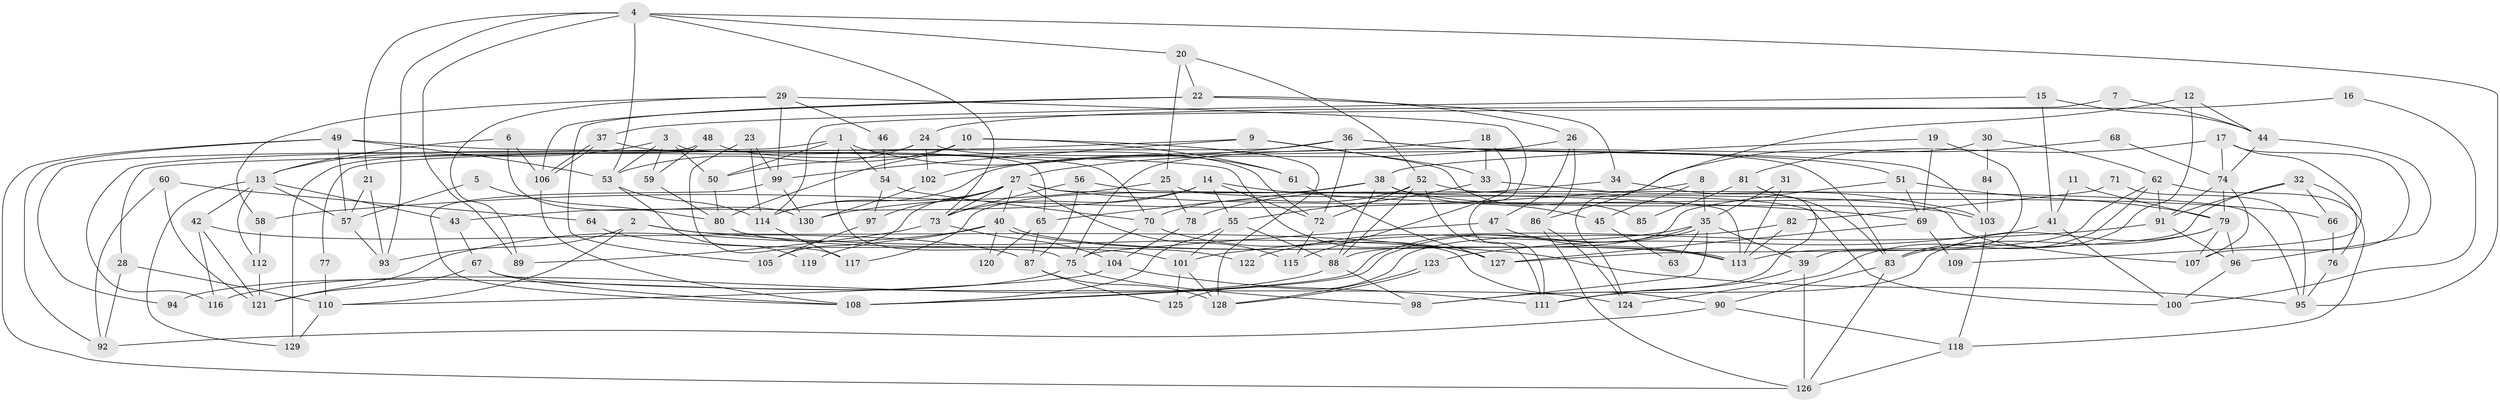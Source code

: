 // Generated by graph-tools (version 1.1) at 2025/50/03/09/25 03:50:11]
// undirected, 130 vertices, 260 edges
graph export_dot {
graph [start="1"]
  node [color=gray90,style=filled];
  1;
  2;
  3;
  4;
  5;
  6;
  7;
  8;
  9;
  10;
  11;
  12;
  13;
  14;
  15;
  16;
  17;
  18;
  19;
  20;
  21;
  22;
  23;
  24;
  25;
  26;
  27;
  28;
  29;
  30;
  31;
  32;
  33;
  34;
  35;
  36;
  37;
  38;
  39;
  40;
  41;
  42;
  43;
  44;
  45;
  46;
  47;
  48;
  49;
  50;
  51;
  52;
  53;
  54;
  55;
  56;
  57;
  58;
  59;
  60;
  61;
  62;
  63;
  64;
  65;
  66;
  67;
  68;
  69;
  70;
  71;
  72;
  73;
  74;
  75;
  76;
  77;
  78;
  79;
  80;
  81;
  82;
  83;
  84;
  85;
  86;
  87;
  88;
  89;
  90;
  91;
  92;
  93;
  94;
  95;
  96;
  97;
  98;
  99;
  100;
  101;
  102;
  103;
  104;
  105;
  106;
  107;
  108;
  109;
  110;
  111;
  112;
  113;
  114;
  115;
  116;
  117;
  118;
  119;
  120;
  121;
  122;
  123;
  124;
  125;
  126;
  127;
  128;
  129;
  130;
  1 -- 75;
  1 -- 50;
  1 -- 54;
  1 -- 61;
  1 -- 116;
  2 -- 110;
  2 -- 93;
  2 -- 90;
  2 -- 95;
  3 -- 13;
  3 -- 65;
  3 -- 50;
  3 -- 53;
  3 -- 59;
  4 -- 95;
  4 -- 53;
  4 -- 20;
  4 -- 21;
  4 -- 73;
  4 -- 89;
  4 -- 93;
  5 -- 57;
  5 -- 80;
  6 -- 13;
  6 -- 130;
  6 -- 106;
  7 -- 114;
  7 -- 44;
  8 -- 58;
  8 -- 35;
  8 -- 45;
  9 -- 99;
  9 -- 28;
  9 -- 33;
  9 -- 85;
  10 -- 53;
  10 -- 128;
  10 -- 61;
  10 -- 80;
  11 -- 79;
  11 -- 41;
  12 -- 124;
  12 -- 83;
  12 -- 44;
  13 -- 43;
  13 -- 42;
  13 -- 57;
  13 -- 112;
  13 -- 129;
  14 -- 72;
  14 -- 55;
  14 -- 43;
  14 -- 69;
  14 -- 73;
  15 -- 44;
  15 -- 37;
  15 -- 41;
  16 -- 100;
  16 -- 24;
  17 -- 107;
  17 -- 74;
  17 -- 81;
  17 -- 109;
  18 -- 114;
  18 -- 33;
  18 -- 115;
  19 -- 39;
  19 -- 69;
  19 -- 38;
  20 -- 22;
  20 -- 25;
  20 -- 52;
  21 -- 93;
  21 -- 57;
  22 -- 26;
  22 -- 106;
  22 -- 34;
  22 -- 105;
  23 -- 114;
  23 -- 99;
  23 -- 117;
  24 -- 83;
  24 -- 102;
  24 -- 50;
  24 -- 129;
  25 -- 78;
  25 -- 100;
  25 -- 130;
  26 -- 47;
  26 -- 27;
  26 -- 86;
  27 -- 73;
  27 -- 115;
  27 -- 40;
  27 -- 66;
  27 -- 95;
  27 -- 97;
  27 -- 105;
  27 -- 114;
  28 -- 110;
  28 -- 92;
  29 -- 89;
  29 -- 111;
  29 -- 46;
  29 -- 58;
  29 -- 99;
  30 -- 75;
  30 -- 62;
  30 -- 84;
  31 -- 35;
  31 -- 113;
  32 -- 66;
  32 -- 127;
  32 -- 76;
  32 -- 91;
  33 -- 55;
  33 -- 103;
  34 -- 83;
  34 -- 78;
  35 -- 39;
  35 -- 108;
  35 -- 108;
  35 -- 63;
  35 -- 98;
  35 -- 122;
  36 -- 51;
  36 -- 103;
  36 -- 72;
  36 -- 77;
  36 -- 102;
  37 -- 106;
  37 -- 106;
  37 -- 70;
  38 -- 103;
  38 -- 45;
  38 -- 65;
  38 -- 88;
  38 -- 117;
  39 -- 111;
  39 -- 126;
  40 -- 113;
  40 -- 113;
  40 -- 119;
  40 -- 120;
  40 -- 121;
  41 -- 100;
  41 -- 123;
  42 -- 121;
  42 -- 116;
  42 -- 87;
  43 -- 67;
  44 -- 96;
  44 -- 74;
  45 -- 63;
  46 -- 54;
  47 -- 75;
  47 -- 113;
  48 -- 59;
  48 -- 72;
  48 -- 94;
  49 -- 57;
  49 -- 53;
  49 -- 92;
  49 -- 126;
  49 -- 127;
  50 -- 80;
  51 -- 69;
  51 -- 88;
  51 -- 79;
  52 -- 70;
  52 -- 72;
  52 -- 88;
  52 -- 107;
  52 -- 111;
  53 -- 114;
  53 -- 119;
  54 -- 97;
  54 -- 70;
  55 -- 88;
  55 -- 108;
  55 -- 101;
  56 -- 87;
  56 -- 73;
  56 -- 113;
  57 -- 93;
  58 -- 112;
  59 -- 80;
  60 -- 92;
  60 -- 121;
  60 -- 64;
  61 -- 127;
  62 -- 91;
  62 -- 113;
  62 -- 118;
  62 -- 124;
  64 -- 101;
  65 -- 87;
  65 -- 120;
  66 -- 76;
  67 -- 108;
  67 -- 124;
  67 -- 121;
  68 -- 86;
  68 -- 74;
  69 -- 127;
  69 -- 109;
  70 -- 127;
  70 -- 75;
  71 -- 95;
  71 -- 82;
  72 -- 115;
  73 -- 89;
  73 -- 104;
  74 -- 107;
  74 -- 79;
  74 -- 91;
  75 -- 98;
  75 -- 94;
  76 -- 95;
  77 -- 110;
  78 -- 104;
  79 -- 83;
  79 -- 96;
  79 -- 107;
  79 -- 111;
  80 -- 122;
  81 -- 98;
  81 -- 85;
  82 -- 125;
  82 -- 113;
  83 -- 126;
  83 -- 90;
  84 -- 103;
  86 -- 126;
  86 -- 124;
  87 -- 128;
  87 -- 125;
  88 -- 98;
  88 -- 116;
  90 -- 92;
  90 -- 118;
  91 -- 96;
  91 -- 101;
  96 -- 100;
  97 -- 105;
  99 -- 108;
  99 -- 130;
  101 -- 125;
  101 -- 128;
  102 -- 130;
  103 -- 118;
  104 -- 111;
  104 -- 110;
  106 -- 108;
  110 -- 129;
  112 -- 121;
  114 -- 117;
  118 -- 126;
  123 -- 128;
  123 -- 128;
}
